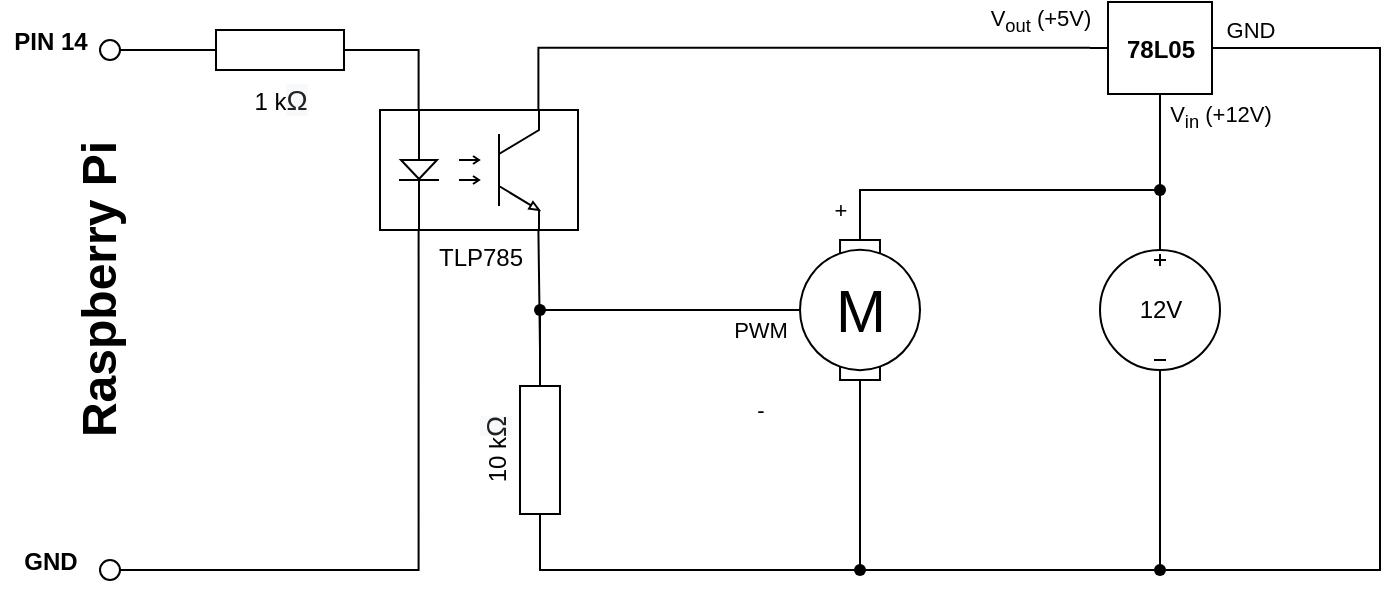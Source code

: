 <mxfile version="25.0.2">
  <diagram name="Page-1" id="16e2658f-23c8-b752-8be9-c03fbebb8bbe">
    <mxGraphModel dx="989" dy="579" grid="1" gridSize="10" guides="1" tooltips="1" connect="1" arrows="1" fold="1" page="1" pageScale="1" pageWidth="1100" pageHeight="850" background="#ffffff" math="0" shadow="0">
      <root>
        <mxCell id="0" />
        <mxCell id="1" parent="0" />
        <mxCell id="EUrYDgGia8LVLxoUrMx6-8" value="" style="pointerEvents=1;verticalLabelPosition=bottom;shadow=0;dashed=0;align=center;html=1;verticalAlign=top;shape=mxgraph.electrical.resistors.resistor_1;direction=south;horizontal=1;" parent="1" vertex="1">
          <mxGeometry x="370" y="284" width="20" height="100" as="geometry" />
        </mxCell>
        <mxCell id="EUrYDgGia8LVLxoUrMx6-2" value="12V&lt;br&gt;" style="pointerEvents=1;verticalLabelPosition=middle;shadow=0;dashed=0;align=center;html=1;verticalAlign=middle;shape=mxgraph.electrical.signal_sources.dc_source_3;labelPosition=center;" parent="1" vertex="1">
          <mxGeometry x="660" y="234" width="60" height="60" as="geometry" />
        </mxCell>
        <mxCell id="EUrYDgGia8LVLxoUrMx6-3" value="" style="verticalLabelPosition=bottom;shadow=0;dashed=0;align=center;html=1;verticalAlign=top;shape=mxgraph.electrical.abstract.voltage_regulator;" parent="1" vertex="1">
          <mxGeometry x="655" y="110" width="70" height="58" as="geometry" />
        </mxCell>
        <mxCell id="EUrYDgGia8LVLxoUrMx6-5" value="M" style="shape=mxgraph.electrical.electro-mechanical.motor_2;html=1;shadow=0;dashed=0;align=center;fontSize=30;strokeWidth=1;direction=south;" parent="1" vertex="1">
          <mxGeometry x="510" y="214" width="60" height="100" as="geometry" />
        </mxCell>
        <mxCell id="EUrYDgGia8LVLxoUrMx6-6" value="TLP785" style="verticalLabelPosition=bottom;shadow=0;dashed=0;align=center;html=1;verticalAlign=top;shape=mxgraph.electrical.opto_electronics.opto-coupler;" parent="1" vertex="1">
          <mxGeometry x="300" y="164" width="99" height="60" as="geometry" />
        </mxCell>
        <mxCell id="EUrYDgGia8LVLxoUrMx6-7" value="1 k&lt;span style=&quot;color: rgb(32, 33, 34); font-family: sans-serif; font-size: 14.144px; text-align: start; text-wrap: wrap; background-color: rgb(248, 249, 250);&quot;&gt;Ω&lt;/span&gt;" style="pointerEvents=1;verticalLabelPosition=bottom;shadow=0;dashed=0;align=center;html=1;verticalAlign=top;shape=mxgraph.electrical.resistors.resistor_1;direction=west;" parent="1" vertex="1">
          <mxGeometry x="200" y="124" width="100" height="20" as="geometry" />
        </mxCell>
        <mxCell id="EUrYDgGia8LVLxoUrMx6-9" value="" style="verticalLabelPosition=bottom;shadow=0;dashed=0;align=center;html=1;verticalAlign=top;strokeWidth=1;shape=ellipse;" parent="1" vertex="1">
          <mxGeometry x="160" y="389" width="10" height="10" as="geometry" />
        </mxCell>
        <mxCell id="EUrYDgGia8LVLxoUrMx6-10" value="" style="verticalLabelPosition=bottom;shadow=0;dashed=0;align=center;html=1;verticalAlign=top;strokeWidth=1;shape=ellipse;" parent="1" vertex="1">
          <mxGeometry x="160" y="129" width="10" height="10" as="geometry" />
        </mxCell>
        <mxCell id="EUrYDgGia8LVLxoUrMx6-14" value="" style="endArrow=none;html=1;strokeWidth=1;exitX=1;exitY=0.5;exitDx=0;exitDy=0;exitPerimeter=0;entryX=1;entryY=0.5;entryDx=0;entryDy=0;" parent="1" source="EUrYDgGia8LVLxoUrMx6-7" target="EUrYDgGia8LVLxoUrMx6-10" edge="1">
          <mxGeometry x="210" y="110" width="100" as="geometry">
            <mxPoint x="310" y="304" as="sourcePoint" />
            <mxPoint x="210" y="200" as="targetPoint" />
          </mxGeometry>
        </mxCell>
        <mxCell id="EUrYDgGia8LVLxoUrMx6-15" value="" style="endArrow=none;html=1;strokeWidth=1;exitX=1;exitY=0.5;exitDx=0;exitDy=0;edgeStyle=orthogonalEdgeStyle;rounded=0;entryX=0.195;entryY=1;entryDx=0;entryDy=0;entryPerimeter=0;" parent="1" source="EUrYDgGia8LVLxoUrMx6-9" target="EUrYDgGia8LVLxoUrMx6-6" edge="1">
          <mxGeometry x="210" y="110" width="100" as="geometry">
            <mxPoint x="190" y="294" as="sourcePoint" />
            <mxPoint x="330" y="260" as="targetPoint" />
          </mxGeometry>
        </mxCell>
        <mxCell id="EUrYDgGia8LVLxoUrMx6-16" value="" style="endArrow=none;html=1;strokeWidth=1;entryX=0.195;entryY=0;entryDx=0;entryDy=0;entryPerimeter=0;elbow=vertical;rounded=0;exitX=0;exitY=0.5;exitDx=0;exitDy=0;exitPerimeter=0;edgeStyle=orthogonalEdgeStyle;" parent="1" source="EUrYDgGia8LVLxoUrMx6-7" target="EUrYDgGia8LVLxoUrMx6-6" edge="1">
          <mxGeometry x="210" y="110" width="100" as="geometry">
            <mxPoint x="215" y="194" as="sourcePoint" />
            <mxPoint x="320" y="139" as="targetPoint" />
          </mxGeometry>
        </mxCell>
        <mxCell id="EUrYDgGia8LVLxoUrMx6-18" value="" style="endArrow=none;html=1;strokeWidth=1;exitX=0;exitY=0.5;exitDx=0;exitDy=0;exitPerimeter=0;entryX=0.8;entryY=1;entryDx=0;entryDy=0;entryPerimeter=0;" parent="1" source="EUrYDgGia8LVLxoUrMx6-8" target="EUrYDgGia8LVLxoUrMx6-6" edge="1">
          <mxGeometry x="210" y="110" width="100" as="geometry">
            <mxPoint x="500" y="204" as="sourcePoint" />
            <mxPoint x="390" y="234" as="targetPoint" />
          </mxGeometry>
        </mxCell>
        <mxCell id="EUrYDgGia8LVLxoUrMx6-19" value="" style="endArrow=none;html=1;strokeWidth=1;entryX=0.5;entryY=1;entryDx=0;entryDy=0;entryPerimeter=0;exitDx=0;exitDy=0;exitPerimeter=0;edgeStyle=orthogonalEdgeStyle;rounded=0;" parent="1" source="koKp6EokvokOcfyfl01--15" target="EUrYDgGia8LVLxoUrMx6-5" edge="1">
          <mxGeometry x="210" y="110" width="100" as="geometry">
            <mxPoint x="380" y="264" as="sourcePoint" />
            <mxPoint x="500" y="264" as="targetPoint" />
          </mxGeometry>
        </mxCell>
        <mxCell id="EUrYDgGia8LVLxoUrMx6-23" value="" style="endArrow=none;html=1;strokeWidth=1;exitX=0;exitY=0.5;exitDx=0;exitDy=0;exitPerimeter=0;entryX=0.5;entryY=0;entryDx=0;entryDy=0;entryPerimeter=0;edgeStyle=orthogonalEdgeStyle;rounded=0;" parent="1" source="EUrYDgGia8LVLxoUrMx6-5" target="EUrYDgGia8LVLxoUrMx6-2" edge="1">
          <mxGeometry x="210" y="110" width="100" as="geometry">
            <mxPoint x="570" y="204" as="sourcePoint" />
            <mxPoint x="670" y="204" as="targetPoint" />
          </mxGeometry>
        </mxCell>
        <mxCell id="koKp6EokvokOcfyfl01--3" value="+" style="edgeLabel;html=1;align=center;verticalAlign=middle;resizable=0;points=[];" vertex="1" connectable="0" parent="EUrYDgGia8LVLxoUrMx6-23">
          <mxGeometry relative="1" as="geometry">
            <mxPoint x="-95" y="10" as="offset" />
          </mxGeometry>
        </mxCell>
        <mxCell id="EUrYDgGia8LVLxoUrMx6-24" value="" style="endArrow=none;html=1;strokeWidth=1;entryX=0.5;entryY=1;entryDx=0;entryDy=0;entryPerimeter=0;exitX=1;exitY=0.5;exitDx=0;exitDy=0;exitPerimeter=0;edgeStyle=orthogonalEdgeStyle;rounded=0;" parent="1" source="EUrYDgGia8LVLxoUrMx6-5" target="EUrYDgGia8LVLxoUrMx6-2" edge="1">
          <mxGeometry x="210" y="110" width="100" as="geometry">
            <mxPoint x="460" y="204" as="sourcePoint" />
            <mxPoint x="560" y="204" as="targetPoint" />
            <Array as="points">
              <mxPoint x="540" y="394" />
              <mxPoint x="690" y="394" />
            </Array>
          </mxGeometry>
        </mxCell>
        <mxCell id="EUrYDgGia8LVLxoUrMx6-25" value="" style="endArrow=none;html=1;strokeWidth=1;entryX=0.5;entryY=1;entryDx=0;entryDy=0;entryPerimeter=0;exitX=0.5;exitY=0;exitDx=0;exitDy=0;exitPerimeter=0;rounded=0;" parent="1" source="EUrYDgGia8LVLxoUrMx6-2" target="EUrYDgGia8LVLxoUrMx6-3" edge="1">
          <mxGeometry x="210" y="110" width="100" as="geometry">
            <mxPoint x="620" y="184" as="sourcePoint" />
            <mxPoint x="720" y="184" as="targetPoint" />
          </mxGeometry>
        </mxCell>
        <mxCell id="koKp6EokvokOcfyfl01--7" value="V&lt;sub&gt;in&lt;/sub&gt; (+12V)" style="edgeLabel;html=1;align=center;verticalAlign=middle;resizable=0;points=[];" vertex="1" connectable="0" parent="EUrYDgGia8LVLxoUrMx6-25">
          <mxGeometry relative="1" as="geometry">
            <mxPoint x="30" y="-33" as="offset" />
          </mxGeometry>
        </mxCell>
        <mxCell id="EUrYDgGia8LVLxoUrMx6-26" value="" style="endArrow=none;html=1;strokeWidth=1;entryX=1;entryY=0.395;entryDx=0;entryDy=0;entryPerimeter=0;exitX=0.5;exitY=1;exitDx=0;exitDy=0;exitPerimeter=0;edgeStyle=orthogonalEdgeStyle;rounded=0;" parent="1" source="EUrYDgGia8LVLxoUrMx6-2" target="EUrYDgGia8LVLxoUrMx6-3" edge="1">
          <mxGeometry x="210" y="110" width="100" as="geometry">
            <mxPoint x="620" y="184" as="sourcePoint" />
            <mxPoint x="720" y="184" as="targetPoint" />
            <Array as="points">
              <mxPoint x="690" y="394" />
              <mxPoint x="800" y="394" />
              <mxPoint x="800" y="133" />
              <mxPoint x="725" y="133" />
            </Array>
          </mxGeometry>
        </mxCell>
        <mxCell id="koKp6EokvokOcfyfl01--6" value="GND" style="edgeLabel;html=1;align=center;verticalAlign=middle;resizable=0;points=[];" vertex="1" connectable="0" parent="EUrYDgGia8LVLxoUrMx6-26">
          <mxGeometry relative="1" as="geometry">
            <mxPoint x="-65" y="-207" as="offset" />
          </mxGeometry>
        </mxCell>
        <mxCell id="EUrYDgGia8LVLxoUrMx6-27" value="" style="endArrow=none;html=1;strokeWidth=1;entryX=0;entryY=0.395;entryDx=0;entryDy=0;entryPerimeter=0;exitX=0.8;exitY=0;exitDx=0;exitDy=0;exitPerimeter=0;edgeStyle=orthogonalEdgeStyle;rounded=0;" parent="1" source="EUrYDgGia8LVLxoUrMx6-6" target="EUrYDgGia8LVLxoUrMx6-3" edge="1">
          <mxGeometry x="210" y="110" width="100" as="geometry">
            <mxPoint x="480" y="184" as="sourcePoint" />
            <mxPoint x="580" y="184" as="targetPoint" />
            <Array as="points">
              <mxPoint x="379" y="133" />
            </Array>
          </mxGeometry>
        </mxCell>
        <mxCell id="koKp6EokvokOcfyfl01--8" value="V&lt;sub&gt;out&lt;/sub&gt; (+5V)" style="edgeLabel;html=1;align=center;verticalAlign=middle;resizable=0;points=[];" vertex="1" connectable="0" parent="EUrYDgGia8LVLxoUrMx6-27">
          <mxGeometry relative="1" as="geometry">
            <mxPoint x="128" y="-13" as="offset" />
          </mxGeometry>
        </mxCell>
        <mxCell id="EUrYDgGia8LVLxoUrMx6-28" value="" style="endArrow=none;html=1;strokeWidth=1;exitDx=0;exitDy=0;exitPerimeter=0;entryX=1;entryY=0.5;entryDx=0;entryDy=0;entryPerimeter=0;edgeStyle=orthogonalEdgeStyle;rounded=0;" parent="1" source="koKp6EokvokOcfyfl01--19" target="EUrYDgGia8LVLxoUrMx6-5" edge="1">
          <mxGeometry x="210" y="110" width="100" as="geometry">
            <mxPoint x="490" y="294" as="sourcePoint" />
            <mxPoint x="520" y="374" as="targetPoint" />
          </mxGeometry>
        </mxCell>
        <mxCell id="koKp6EokvokOcfyfl01--5" value="&lt;font style=&quot;font-size: 12px;&quot;&gt;78L05&lt;/font&gt;" style="text;strokeColor=none;fillColor=none;html=1;fontSize=24;fontStyle=1;verticalAlign=middle;align=center;" vertex="1" parent="1">
          <mxGeometry x="645" y="110" width="90" height="40" as="geometry" />
        </mxCell>
        <mxCell id="koKp6EokvokOcfyfl01--11" value="&lt;span style=&quot;font-size: 12px; font-weight: 400;&quot;&gt;10 k&lt;/span&gt;&lt;span style=&quot;color: rgb(32, 33, 34); font-family: sans-serif; font-size: 14.144px; font-weight: 400; text-align: start; text-wrap: wrap; background-color: rgb(248, 249, 250);&quot;&gt;Ω&lt;/span&gt;" style="text;strokeColor=none;fillColor=none;html=1;fontSize=24;fontStyle=1;verticalAlign=middle;align=center;rotation=-90;" vertex="1" parent="1">
          <mxGeometry x="330" y="324" width="50" height="20" as="geometry" />
        </mxCell>
        <mxCell id="koKp6EokvokOcfyfl01--12" value="Raspberry Pi" style="text;strokeColor=none;fillColor=none;html=1;fontSize=24;fontStyle=1;verticalAlign=middle;align=center;rotation=-90;" vertex="1" parent="1">
          <mxGeometry x="110" y="234" width="100" height="40" as="geometry" />
        </mxCell>
        <mxCell id="koKp6EokvokOcfyfl01--13" value="&lt;font style=&quot;font-size: 12px;&quot;&gt;GND&lt;/font&gt;" style="text;strokeColor=none;fillColor=none;html=1;fontSize=24;fontStyle=1;verticalAlign=middle;align=center;" vertex="1" parent="1">
          <mxGeometry x="110" y="373" width="50" height="26" as="geometry" />
        </mxCell>
        <mxCell id="koKp6EokvokOcfyfl01--14" value="&lt;font style=&quot;font-size: 12px;&quot;&gt;PIN 14&lt;/font&gt;" style="text;strokeColor=none;fillColor=none;html=1;fontSize=24;fontStyle=1;verticalAlign=middle;align=center;" vertex="1" parent="1">
          <mxGeometry x="110" y="113" width="50" height="26" as="geometry" />
        </mxCell>
        <mxCell id="koKp6EokvokOcfyfl01--16" value="" style="endArrow=none;html=1;strokeWidth=1;entryDx=0;entryDy=0;entryPerimeter=0;exitX=0;exitY=0.5;exitDx=0;exitDy=0;exitPerimeter=0;edgeStyle=orthogonalEdgeStyle;rounded=0;" edge="1" parent="1" source="EUrYDgGia8LVLxoUrMx6-8" target="koKp6EokvokOcfyfl01--15">
          <mxGeometry x="210" y="110" width="100" as="geometry">
            <mxPoint x="380" y="284" as="sourcePoint" />
            <mxPoint x="510" y="264" as="targetPoint" />
          </mxGeometry>
        </mxCell>
        <mxCell id="koKp6EokvokOcfyfl01--17" value="PWM" style="edgeLabel;html=1;align=center;verticalAlign=middle;resizable=0;points=[];" vertex="1" connectable="0" parent="koKp6EokvokOcfyfl01--16">
          <mxGeometry relative="1" as="geometry">
            <mxPoint x="110" y="-10" as="offset" />
          </mxGeometry>
        </mxCell>
        <mxCell id="koKp6EokvokOcfyfl01--15" value="" style="shape=waypoint;sketch=0;fillStyle=solid;size=6;pointerEvents=1;points=[];fillColor=none;resizable=0;rotatable=0;perimeter=centerPerimeter;snapToPoint=1;" vertex="1" parent="1">
          <mxGeometry x="370" y="254" width="20" height="20" as="geometry" />
        </mxCell>
        <mxCell id="koKp6EokvokOcfyfl01--18" value="" style="shape=waypoint;sketch=0;fillStyle=solid;size=6;pointerEvents=1;points=[];fillColor=none;resizable=0;rotatable=0;perimeter=centerPerimeter;snapToPoint=1;" vertex="1" parent="1">
          <mxGeometry x="680" y="194" width="20" height="20" as="geometry" />
        </mxCell>
        <mxCell id="koKp6EokvokOcfyfl01--20" value="" style="endArrow=none;html=1;strokeWidth=1;exitX=1;exitY=0.5;exitDx=0;exitDy=0;exitPerimeter=0;entryDx=0;entryDy=0;entryPerimeter=0;edgeStyle=orthogonalEdgeStyle;rounded=0;" edge="1" parent="1" source="EUrYDgGia8LVLxoUrMx6-8" target="koKp6EokvokOcfyfl01--19">
          <mxGeometry x="210" y="110" width="100" as="geometry">
            <mxPoint x="380" y="384" as="sourcePoint" />
            <mxPoint x="540" y="314" as="targetPoint" />
          </mxGeometry>
        </mxCell>
        <mxCell id="koKp6EokvokOcfyfl01--21" value="-" style="edgeLabel;html=1;align=center;verticalAlign=middle;resizable=0;points=[];" vertex="1" connectable="0" parent="koKp6EokvokOcfyfl01--20">
          <mxGeometry relative="1" as="geometry">
            <mxPoint x="35" y="-80" as="offset" />
          </mxGeometry>
        </mxCell>
        <mxCell id="koKp6EokvokOcfyfl01--19" value="" style="shape=waypoint;sketch=0;fillStyle=solid;size=6;pointerEvents=1;points=[];fillColor=none;resizable=0;rotatable=0;perimeter=centerPerimeter;snapToPoint=1;" vertex="1" parent="1">
          <mxGeometry x="530" y="384" width="20" height="20" as="geometry" />
        </mxCell>
        <mxCell id="koKp6EokvokOcfyfl01--22" value="" style="shape=waypoint;sketch=0;fillStyle=solid;size=6;pointerEvents=1;points=[];fillColor=none;resizable=0;rotatable=0;perimeter=centerPerimeter;snapToPoint=1;" vertex="1" parent="1">
          <mxGeometry x="680" y="384" width="20" height="20" as="geometry" />
        </mxCell>
      </root>
    </mxGraphModel>
  </diagram>
</mxfile>
